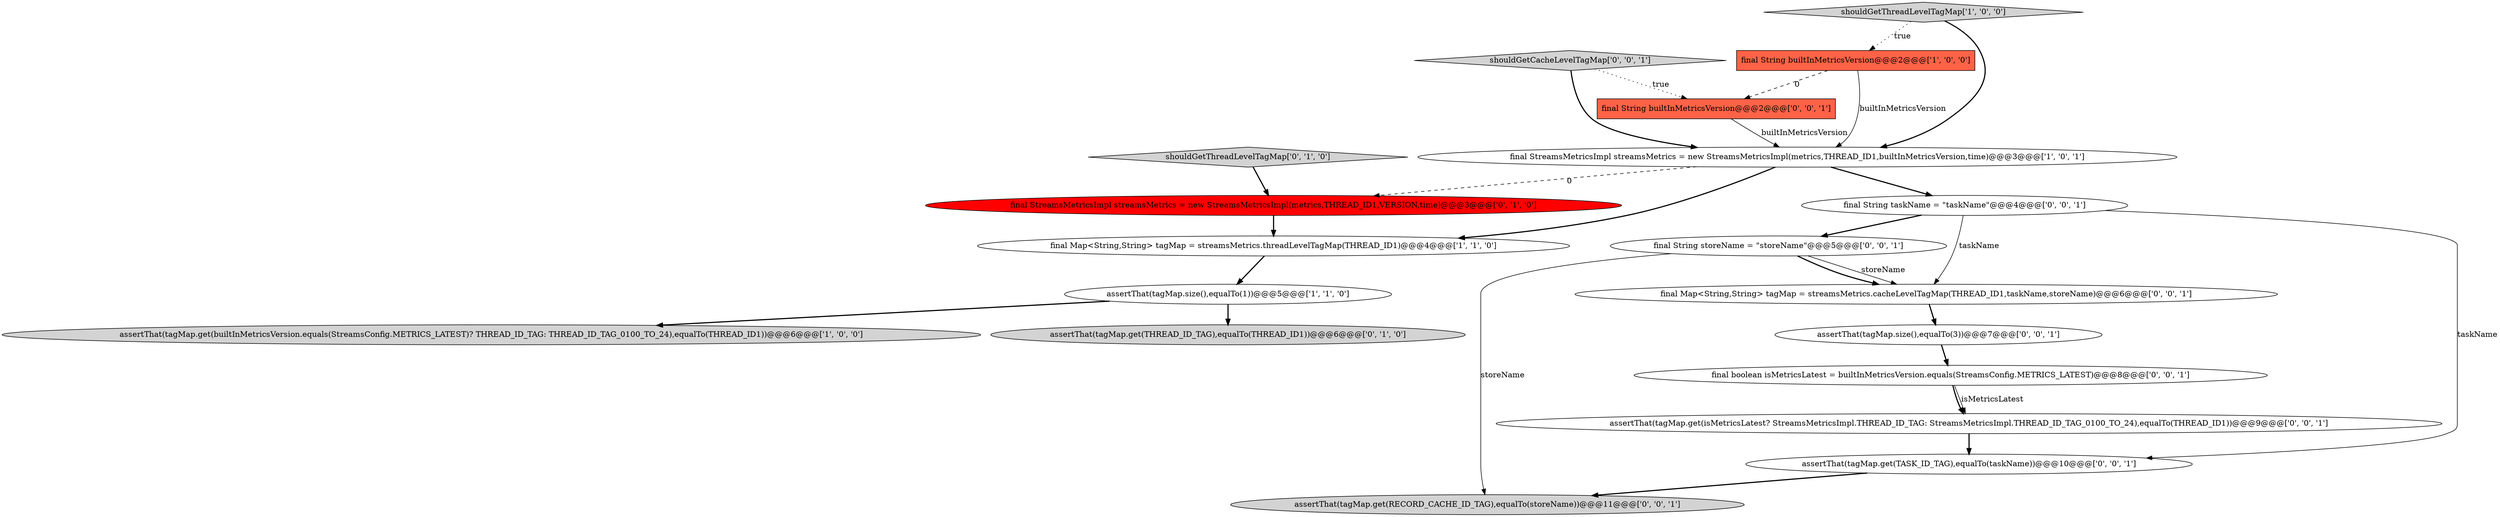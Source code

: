 digraph {
12 [style = filled, label = "assertThat(tagMap.get(RECORD_CACHE_ID_TAG),equalTo(storeName))@@@11@@@['0', '0', '1']", fillcolor = lightgray, shape = ellipse image = "AAA0AAABBB3BBB"];
6 [style = filled, label = "assertThat(tagMap.get(THREAD_ID_TAG),equalTo(THREAD_ID1))@@@6@@@['0', '1', '0']", fillcolor = lightgray, shape = ellipse image = "AAA0AAABBB2BBB"];
3 [style = filled, label = "assertThat(tagMap.get(builtInMetricsVersion.equals(StreamsConfig.METRICS_LATEST)? THREAD_ID_TAG: THREAD_ID_TAG_0100_TO_24),equalTo(THREAD_ID1))@@@6@@@['1', '0', '0']", fillcolor = lightgray, shape = ellipse image = "AAA0AAABBB1BBB"];
1 [style = filled, label = "final StreamsMetricsImpl streamsMetrics = new StreamsMetricsImpl(metrics,THREAD_ID1,builtInMetricsVersion,time)@@@3@@@['1', '0', '1']", fillcolor = white, shape = ellipse image = "AAA0AAABBB1BBB"];
8 [style = filled, label = "shouldGetThreadLevelTagMap['0', '1', '0']", fillcolor = lightgray, shape = diamond image = "AAA0AAABBB2BBB"];
0 [style = filled, label = "assertThat(tagMap.size(),equalTo(1))@@@5@@@['1', '1', '0']", fillcolor = white, shape = ellipse image = "AAA0AAABBB1BBB"];
16 [style = filled, label = "final boolean isMetricsLatest = builtInMetricsVersion.equals(StreamsConfig.METRICS_LATEST)@@@8@@@['0', '0', '1']", fillcolor = white, shape = ellipse image = "AAA0AAABBB3BBB"];
18 [style = filled, label = "assertThat(tagMap.size(),equalTo(3))@@@7@@@['0', '0', '1']", fillcolor = white, shape = ellipse image = "AAA0AAABBB3BBB"];
9 [style = filled, label = "final String storeName = \"storeName\"@@@5@@@['0', '0', '1']", fillcolor = white, shape = ellipse image = "AAA0AAABBB3BBB"];
10 [style = filled, label = "assertThat(tagMap.get(TASK_ID_TAG),equalTo(taskName))@@@10@@@['0', '0', '1']", fillcolor = white, shape = ellipse image = "AAA0AAABBB3BBB"];
7 [style = filled, label = "final StreamsMetricsImpl streamsMetrics = new StreamsMetricsImpl(metrics,THREAD_ID1,VERSION,time)@@@3@@@['0', '1', '0']", fillcolor = red, shape = ellipse image = "AAA1AAABBB2BBB"];
15 [style = filled, label = "final String builtInMetricsVersion@@@2@@@['0', '0', '1']", fillcolor = tomato, shape = box image = "AAA0AAABBB3BBB"];
4 [style = filled, label = "shouldGetThreadLevelTagMap['1', '0', '0']", fillcolor = lightgray, shape = diamond image = "AAA0AAABBB1BBB"];
11 [style = filled, label = "assertThat(tagMap.get(isMetricsLatest? StreamsMetricsImpl.THREAD_ID_TAG: StreamsMetricsImpl.THREAD_ID_TAG_0100_TO_24),equalTo(THREAD_ID1))@@@9@@@['0', '0', '1']", fillcolor = white, shape = ellipse image = "AAA0AAABBB3BBB"];
14 [style = filled, label = "shouldGetCacheLevelTagMap['0', '0', '1']", fillcolor = lightgray, shape = diamond image = "AAA0AAABBB3BBB"];
2 [style = filled, label = "final Map<String,String> tagMap = streamsMetrics.threadLevelTagMap(THREAD_ID1)@@@4@@@['1', '1', '0']", fillcolor = white, shape = ellipse image = "AAA0AAABBB1BBB"];
5 [style = filled, label = "final String builtInMetricsVersion@@@2@@@['1', '0', '0']", fillcolor = tomato, shape = box image = "AAA1AAABBB1BBB"];
17 [style = filled, label = "final Map<String,String> tagMap = streamsMetrics.cacheLevelTagMap(THREAD_ID1,taskName,storeName)@@@6@@@['0', '0', '1']", fillcolor = white, shape = ellipse image = "AAA0AAABBB3BBB"];
13 [style = filled, label = "final String taskName = \"taskName\"@@@4@@@['0', '0', '1']", fillcolor = white, shape = ellipse image = "AAA0AAABBB3BBB"];
0->3 [style = bold, label=""];
4->5 [style = dotted, label="true"];
9->17 [style = solid, label="storeName"];
16->11 [style = bold, label=""];
16->11 [style = solid, label="isMetricsLatest"];
0->6 [style = bold, label=""];
9->17 [style = bold, label=""];
15->1 [style = solid, label="builtInMetricsVersion"];
1->13 [style = bold, label=""];
14->1 [style = bold, label=""];
8->7 [style = bold, label=""];
9->12 [style = solid, label="storeName"];
14->15 [style = dotted, label="true"];
2->0 [style = bold, label=""];
11->10 [style = bold, label=""];
7->2 [style = bold, label=""];
10->12 [style = bold, label=""];
13->10 [style = solid, label="taskName"];
13->17 [style = solid, label="taskName"];
1->2 [style = bold, label=""];
4->1 [style = bold, label=""];
13->9 [style = bold, label=""];
5->1 [style = solid, label="builtInMetricsVersion"];
1->7 [style = dashed, label="0"];
5->15 [style = dashed, label="0"];
17->18 [style = bold, label=""];
18->16 [style = bold, label=""];
}
